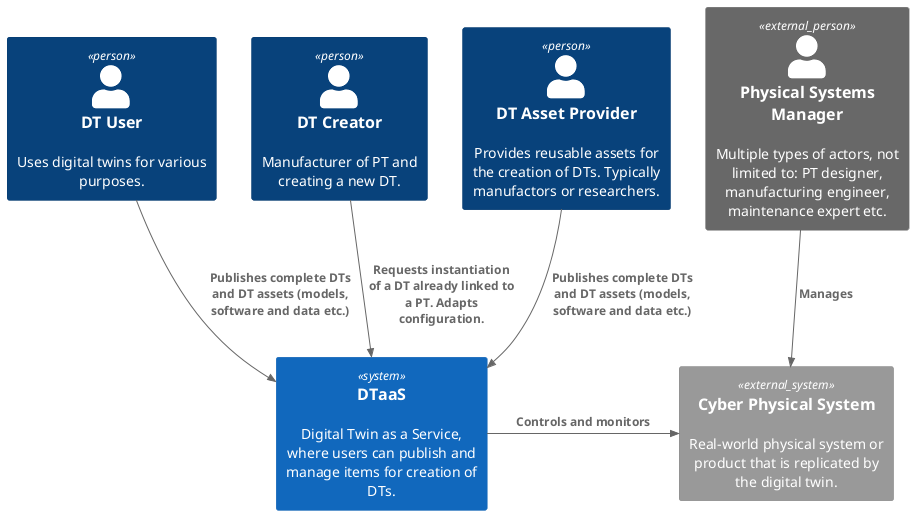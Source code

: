@startuml
!include <C4/C4_Container>

Person(DTuser, "DT User", "Uses digital twins for various purposes.")
Person(DTcreator, "DT Creator", "Manufacturer of PT and creating a new DT.")
Person(DTprovider, "DT Asset Provider", "Provides reusable assets for the creation of DTs. Typically manufactors or researchers.")
Person_Ext(CPS_Manager, "Physical Systems Manager", "Multiple types of actors, not limited to: PT designer, manufacturing engineer, maintenance expert etc.")

System(DTaaS, "DTaaS", "Digital Twin as a Service, where users can publish and manage items for creation of DTs.")
System_Ext(CPS, "Cyber Physical System", "Real-world physical system or product that is replicated by the digital twin.")

Rel(DTuser, DTaaS, "Publishes complete DTs and DT assets (models, software and data etc.)")
Rel(DTcreator, DTaaS, "Requests instantiation of a DT already linked to a PT. Adapts configuration.")
Rel(DTprovider, DTaaS, "Publishes complete DTs and DT assets (models, software and data etc.)")

Rel_R(DTaaS, CPS, "Controls and monitors")
Rel_D(CPS_Manager, CPS, "Manages")
@enduml